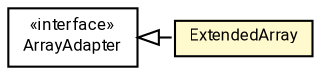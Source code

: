 #!/usr/local/bin/dot
#
# Class diagram 
# Generated by UMLGraph version R5_7_2-60-g0e99a6 (http://www.spinellis.gr/umlgraph/)
#

digraph G {
	graph [fontnames="svg"]
	edge [fontname="Roboto",fontsize=7,labelfontname="Roboto",labelfontsize=7,color="black"];
	node [fontname="Roboto",fontcolor="black",fontsize=8,shape=plaintext,margin=0,width=0,height=0];
	nodesep=0.15;
	ranksep=0.25;
	rankdir=LR;
	// de.lmu.ifi.dbs.elki.utilities.datastructures.arraylike.ArrayAdapter<T, A>
	c4141845 [label=<<table title="de.lmu.ifi.dbs.elki.utilities.datastructures.arraylike.ArrayAdapter" border="0" cellborder="1" cellspacing="0" cellpadding="2" href="ArrayAdapter.html" target="_parent">
		<tr><td><table border="0" cellspacing="0" cellpadding="1">
		<tr><td align="center" balign="center"> &#171;interface&#187; </td></tr>
		<tr><td align="center" balign="center"> <font face="Roboto">ArrayAdapter</font> </td></tr>
		</table></td></tr>
		</table>>, URL="ArrayAdapter.html"];
	// de.lmu.ifi.dbs.elki.utilities.datastructures.arraylike.ExtendedArray<T>
	c4141850 [label=<<table title="de.lmu.ifi.dbs.elki.utilities.datastructures.arraylike.ExtendedArray" border="0" cellborder="1" cellspacing="0" cellpadding="2" bgcolor="lemonChiffon" href="ExtendedArray.html" target="_parent">
		<tr><td><table border="0" cellspacing="0" cellpadding="1">
		<tr><td align="center" balign="center"> <font face="Roboto">ExtendedArray</font> </td></tr>
		</table></td></tr>
		</table>>, URL="ExtendedArray.html"];
	// de.lmu.ifi.dbs.elki.utilities.datastructures.arraylike.ExtendedArray<T> implements de.lmu.ifi.dbs.elki.utilities.datastructures.arraylike.ArrayAdapter<T, A>
	c4141845 -> c4141850 [arrowtail=empty,style=dashed,dir=back,weight=9];
}

